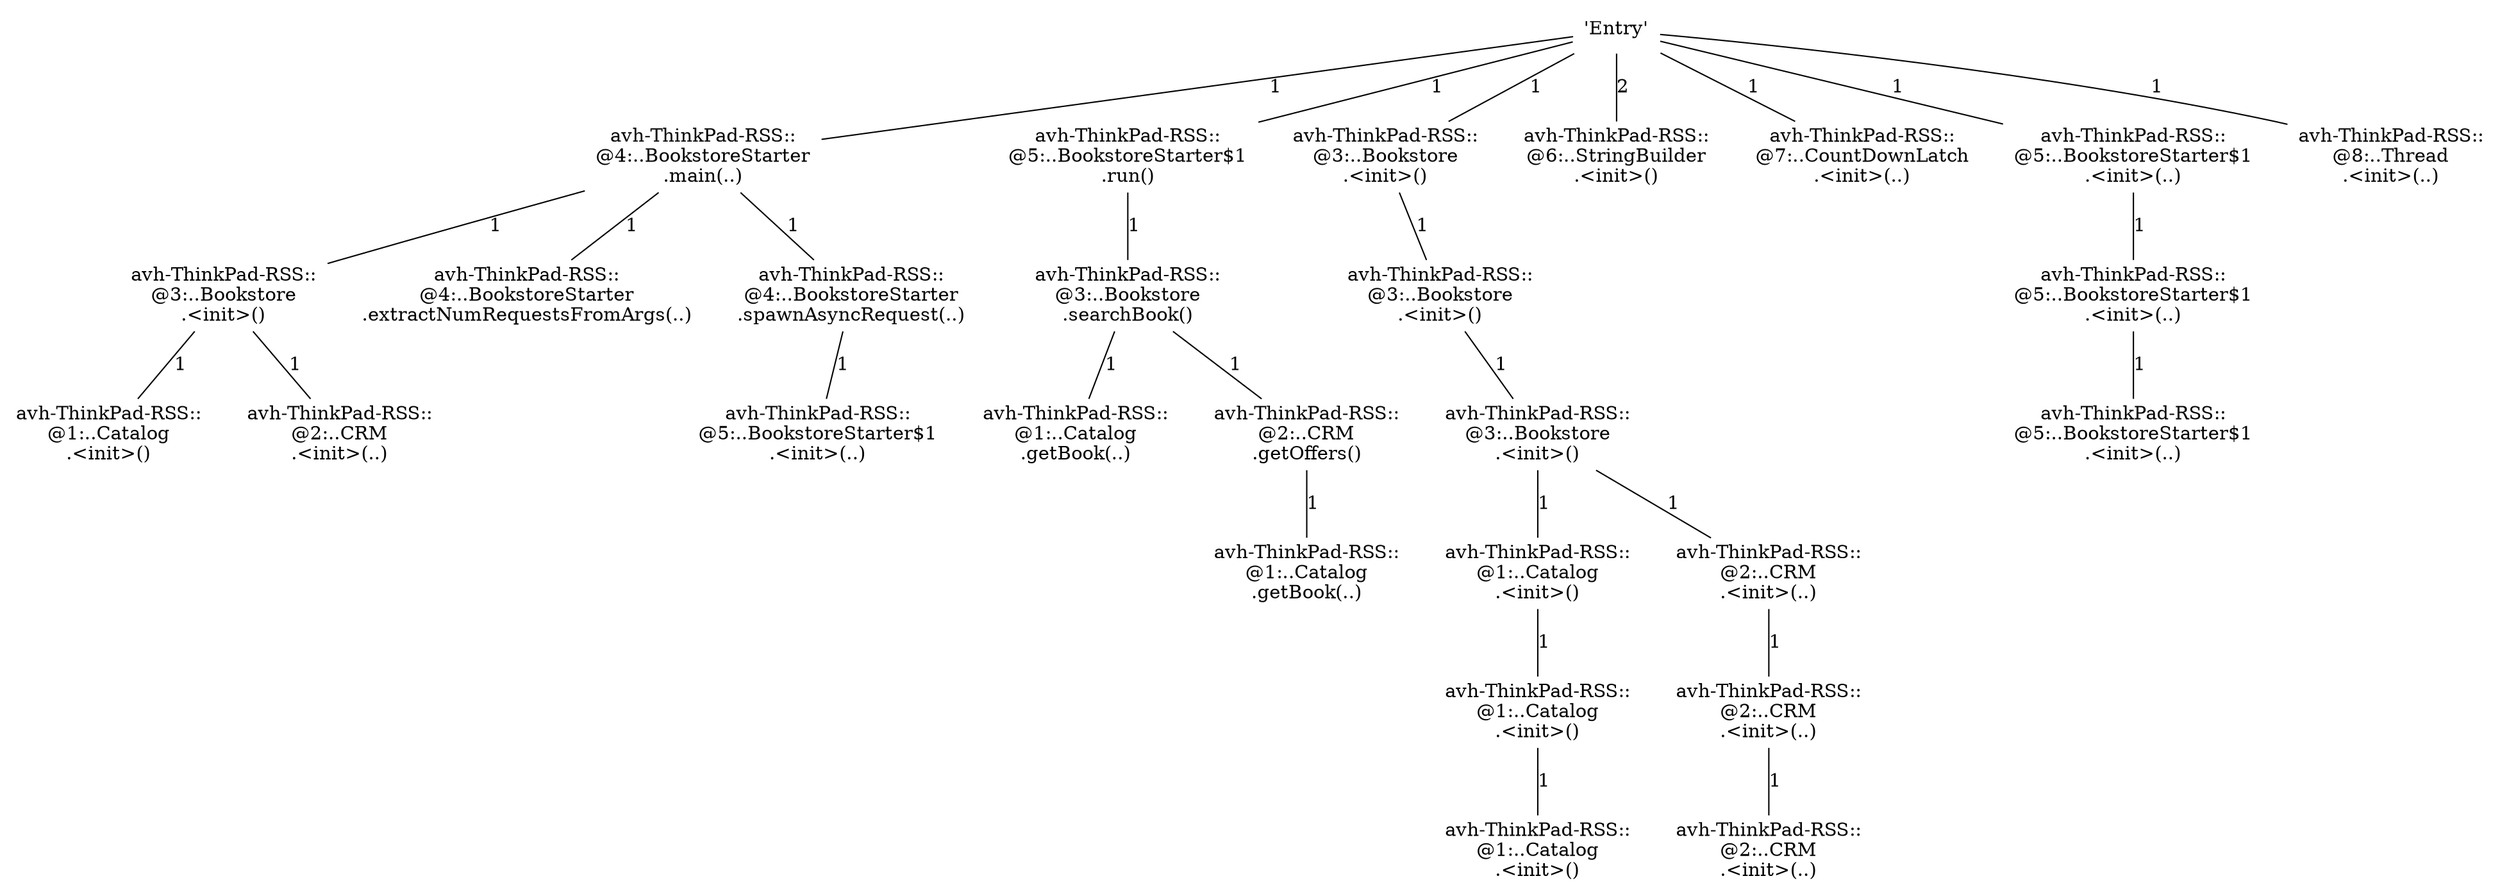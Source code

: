 digraph G {
0[label ="'Entry'",shape=none];
1[label ="avh-ThinkPad-RSS::\n@4:..BookstoreStarter\n.main(..)",shape=none];
2[label ="avh-ThinkPad-RSS::\n@3:..Bookstore\n.<init>()",shape=none];
3[label ="avh-ThinkPad-RSS::\n@1:..Catalog\n.<init>()",shape=none];
4[label ="avh-ThinkPad-RSS::\n@2:..CRM\n.<init>(..)",shape=none];
5[label ="avh-ThinkPad-RSS::\n@4:..BookstoreStarter\n.extractNumRequestsFromArgs(..)",shape=none];
6[label ="avh-ThinkPad-RSS::\n@4:..BookstoreStarter\n.spawnAsyncRequest(..)",shape=none];
7[label ="avh-ThinkPad-RSS::\n@5:..BookstoreStarter$1\n.<init>(..)",shape=none];
8[label ="avh-ThinkPad-RSS::\n@5:..BookstoreStarter$1\n.run()",shape=none];
9[label ="avh-ThinkPad-RSS::\n@3:..Bookstore\n.searchBook()",shape=none];
10[label ="avh-ThinkPad-RSS::\n@1:..Catalog\n.getBook(..)",shape=none];
11[label ="avh-ThinkPad-RSS::\n@2:..CRM\n.getOffers()",shape=none];
12[label ="avh-ThinkPad-RSS::\n@1:..Catalog\n.getBook(..)",shape=none];
13[label ="avh-ThinkPad-RSS::\n@3:..Bookstore\n.<init>()",shape=none];
14[label ="avh-ThinkPad-RSS::\n@3:..Bookstore\n.<init>()",shape=none];
15[label ="avh-ThinkPad-RSS::\n@3:..Bookstore\n.<init>()",shape=none];
16[label ="avh-ThinkPad-RSS::\n@1:..Catalog\n.<init>()",shape=none];
17[label ="avh-ThinkPad-RSS::\n@1:..Catalog\n.<init>()",shape=none];
18[label ="avh-ThinkPad-RSS::\n@1:..Catalog\n.<init>()",shape=none];
19[label ="avh-ThinkPad-RSS::\n@2:..CRM\n.<init>(..)",shape=none];
20[label ="avh-ThinkPad-RSS::\n@2:..CRM\n.<init>(..)",shape=none];
21[label ="avh-ThinkPad-RSS::\n@2:..CRM\n.<init>(..)",shape=none];
22[label ="avh-ThinkPad-RSS::\n@6:..StringBuilder\n.<init>()",shape=none];
23[label ="avh-ThinkPad-RSS::\n@7:..CountDownLatch\n.<init>(..)",shape=none];
24[label ="avh-ThinkPad-RSS::\n@5:..BookstoreStarter$1\n.<init>(..)",shape=none];
25[label ="avh-ThinkPad-RSS::\n@5:..BookstoreStarter$1\n.<init>(..)",shape=none];
26[label ="avh-ThinkPad-RSS::\n@5:..BookstoreStarter$1\n.<init>(..)",shape=none];
27[label ="avh-ThinkPad-RSS::\n@8:..Thread\n.<init>(..)",shape=none];

0->1[style=solid,arrowhead=none,label="1" ]

1->2[style=solid,arrowhead=none,label="1" ]

2->3[style=solid,arrowhead=none,label="1" ]

2->4[style=solid,arrowhead=none,label="1" ]

1->5[style=solid,arrowhead=none,label="1" ]

1->6[style=solid,arrowhead=none,label="1" ]

6->7[style=solid,arrowhead=none,label="1" ]

0->8[style=solid,arrowhead=none,label="1" ]

8->9[style=solid,arrowhead=none,label="1" ]

9->10[style=solid,arrowhead=none,label="1" ]

9->11[style=solid,arrowhead=none,label="1" ]

11->12[style=solid,arrowhead=none,label="1" ]

0->13[style=solid,arrowhead=none,label="1" ]

13->14[style=solid,arrowhead=none,label="1" ]

14->15[style=solid,arrowhead=none,label="1" ]

15->16[style=solid,arrowhead=none,label="1" ]

16->17[style=solid,arrowhead=none,label="1" ]

17->18[style=solid,arrowhead=none,label="1" ]

15->19[style=solid,arrowhead=none,label="1" ]

19->20[style=solid,arrowhead=none,label="1" ]

20->21[style=solid,arrowhead=none,label="1" ]

0->22[style=solid,arrowhead=none,label="2" ]

0->23[style=solid,arrowhead=none,label="1" ]

0->24[style=solid,arrowhead=none,label="1" ]

24->25[style=solid,arrowhead=none,label="1" ]

25->26[style=solid,arrowhead=none,label="1" ]

0->27[style=solid,arrowhead=none,label="1" ]

}
